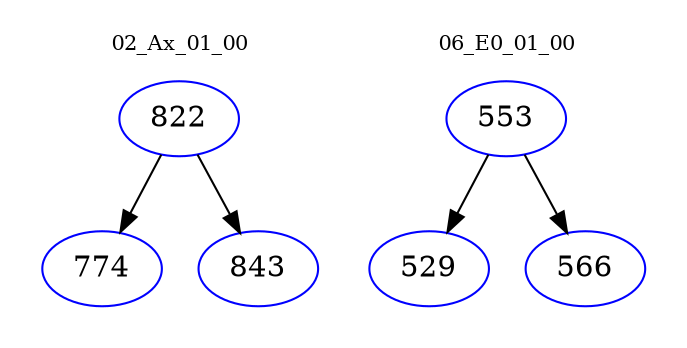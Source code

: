 digraph{
subgraph cluster_0 {
color = white
label = "02_Ax_01_00";
fontsize=10;
T0_822 [label="822", color="blue"]
T0_822 -> T0_774 [color="black"]
T0_774 [label="774", color="blue"]
T0_822 -> T0_843 [color="black"]
T0_843 [label="843", color="blue"]
}
subgraph cluster_1 {
color = white
label = "06_E0_01_00";
fontsize=10;
T1_553 [label="553", color="blue"]
T1_553 -> T1_529 [color="black"]
T1_529 [label="529", color="blue"]
T1_553 -> T1_566 [color="black"]
T1_566 [label="566", color="blue"]
}
}
